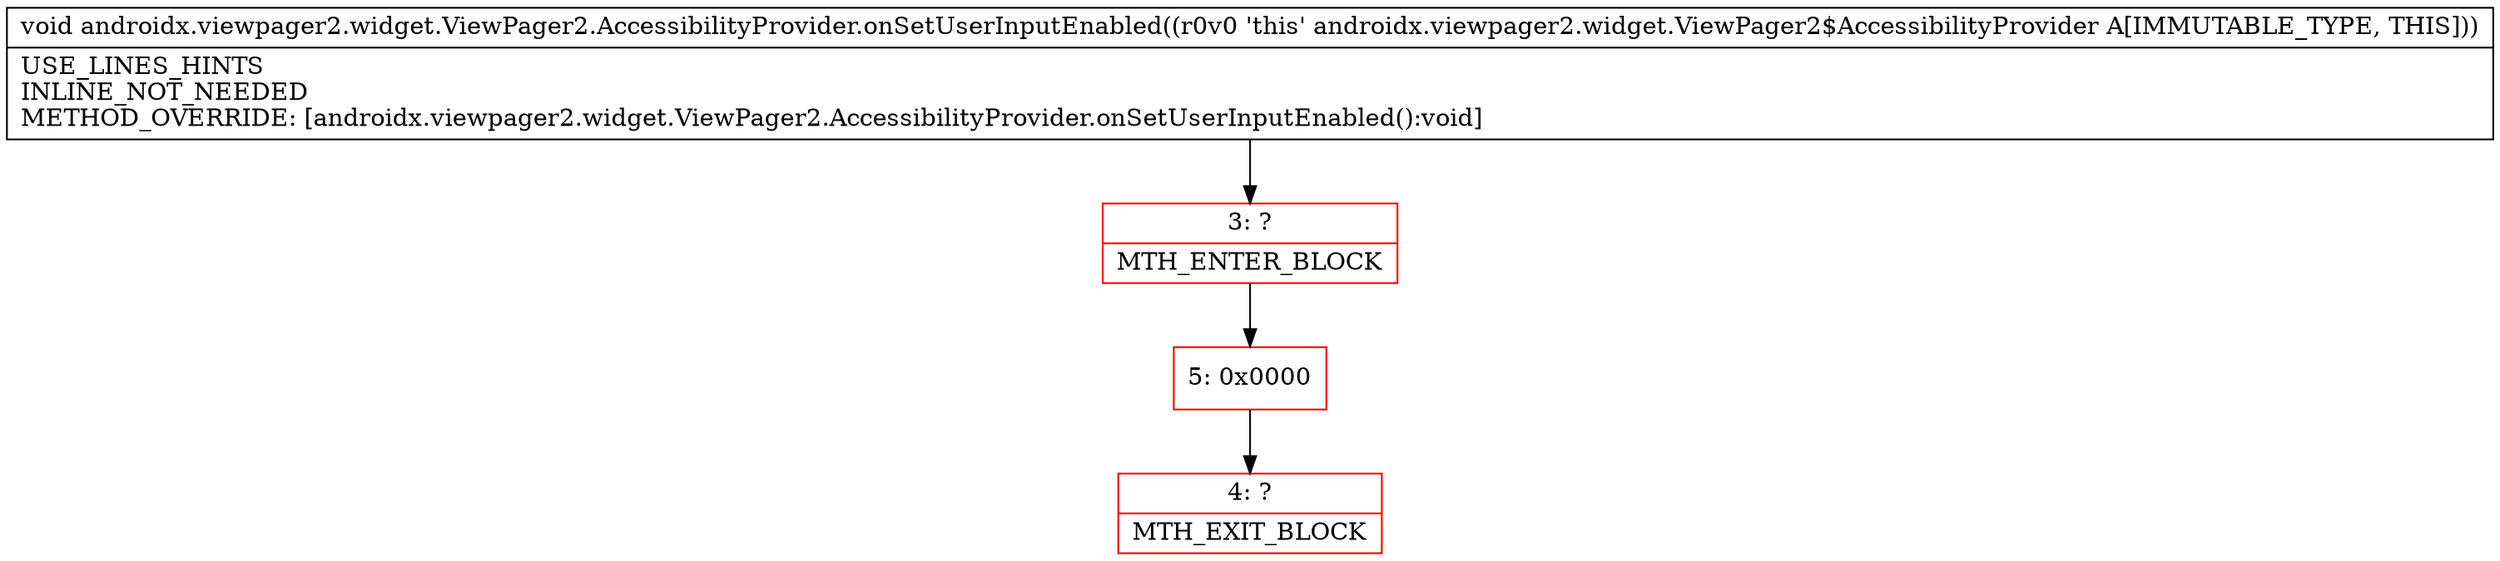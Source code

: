 digraph "CFG forandroidx.viewpager2.widget.ViewPager2.AccessibilityProvider.onSetUserInputEnabled()V" {
subgraph cluster_Region_323643763 {
label = "R(0)";
node [shape=record,color=blue];
}
Node_3 [shape=record,color=red,label="{3\:\ ?|MTH_ENTER_BLOCK\l}"];
Node_5 [shape=record,color=red,label="{5\:\ 0x0000}"];
Node_4 [shape=record,color=red,label="{4\:\ ?|MTH_EXIT_BLOCK\l}"];
MethodNode[shape=record,label="{void androidx.viewpager2.widget.ViewPager2.AccessibilityProvider.onSetUserInputEnabled((r0v0 'this' androidx.viewpager2.widget.ViewPager2$AccessibilityProvider A[IMMUTABLE_TYPE, THIS]))  | USE_LINES_HINTS\lINLINE_NOT_NEEDED\lMETHOD_OVERRIDE: [androidx.viewpager2.widget.ViewPager2.AccessibilityProvider.onSetUserInputEnabled():void]\l}"];
MethodNode -> Node_3;Node_3 -> Node_5;
Node_5 -> Node_4;
}

